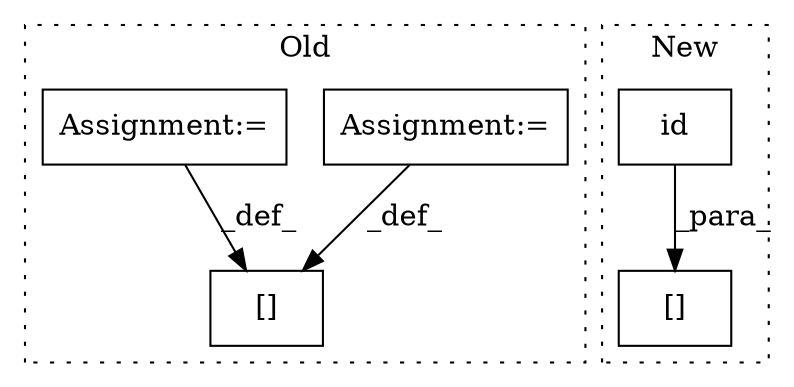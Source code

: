 digraph G {
subgraph cluster0 {
1 [label="[]" a="2" s="3008,3015" l="4,1" shape="box"];
4 [label="Assignment:=" a="7" s="2826" l="18" shape="box"];
5 [label="Assignment:=" a="7" s="1947" l="1" shape="box"];
label = "Old";
style="dotted";
}
subgraph cluster1 {
2 [label="id" a="32" s="3082,3089" l="3,1" shape="box"];
3 [label="[]" a="2" s="3060,3090" l="22,1" shape="box"];
label = "New";
style="dotted";
}
2 -> 3 [label="_para_"];
4 -> 1 [label="_def_"];
5 -> 1 [label="_def_"];
}